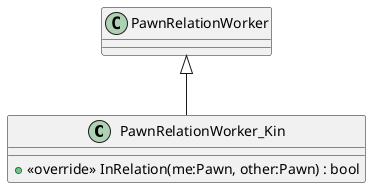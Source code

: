 @startuml
class PawnRelationWorker_Kin {
    + <<override>> InRelation(me:Pawn, other:Pawn) : bool
}
PawnRelationWorker <|-- PawnRelationWorker_Kin
@enduml

